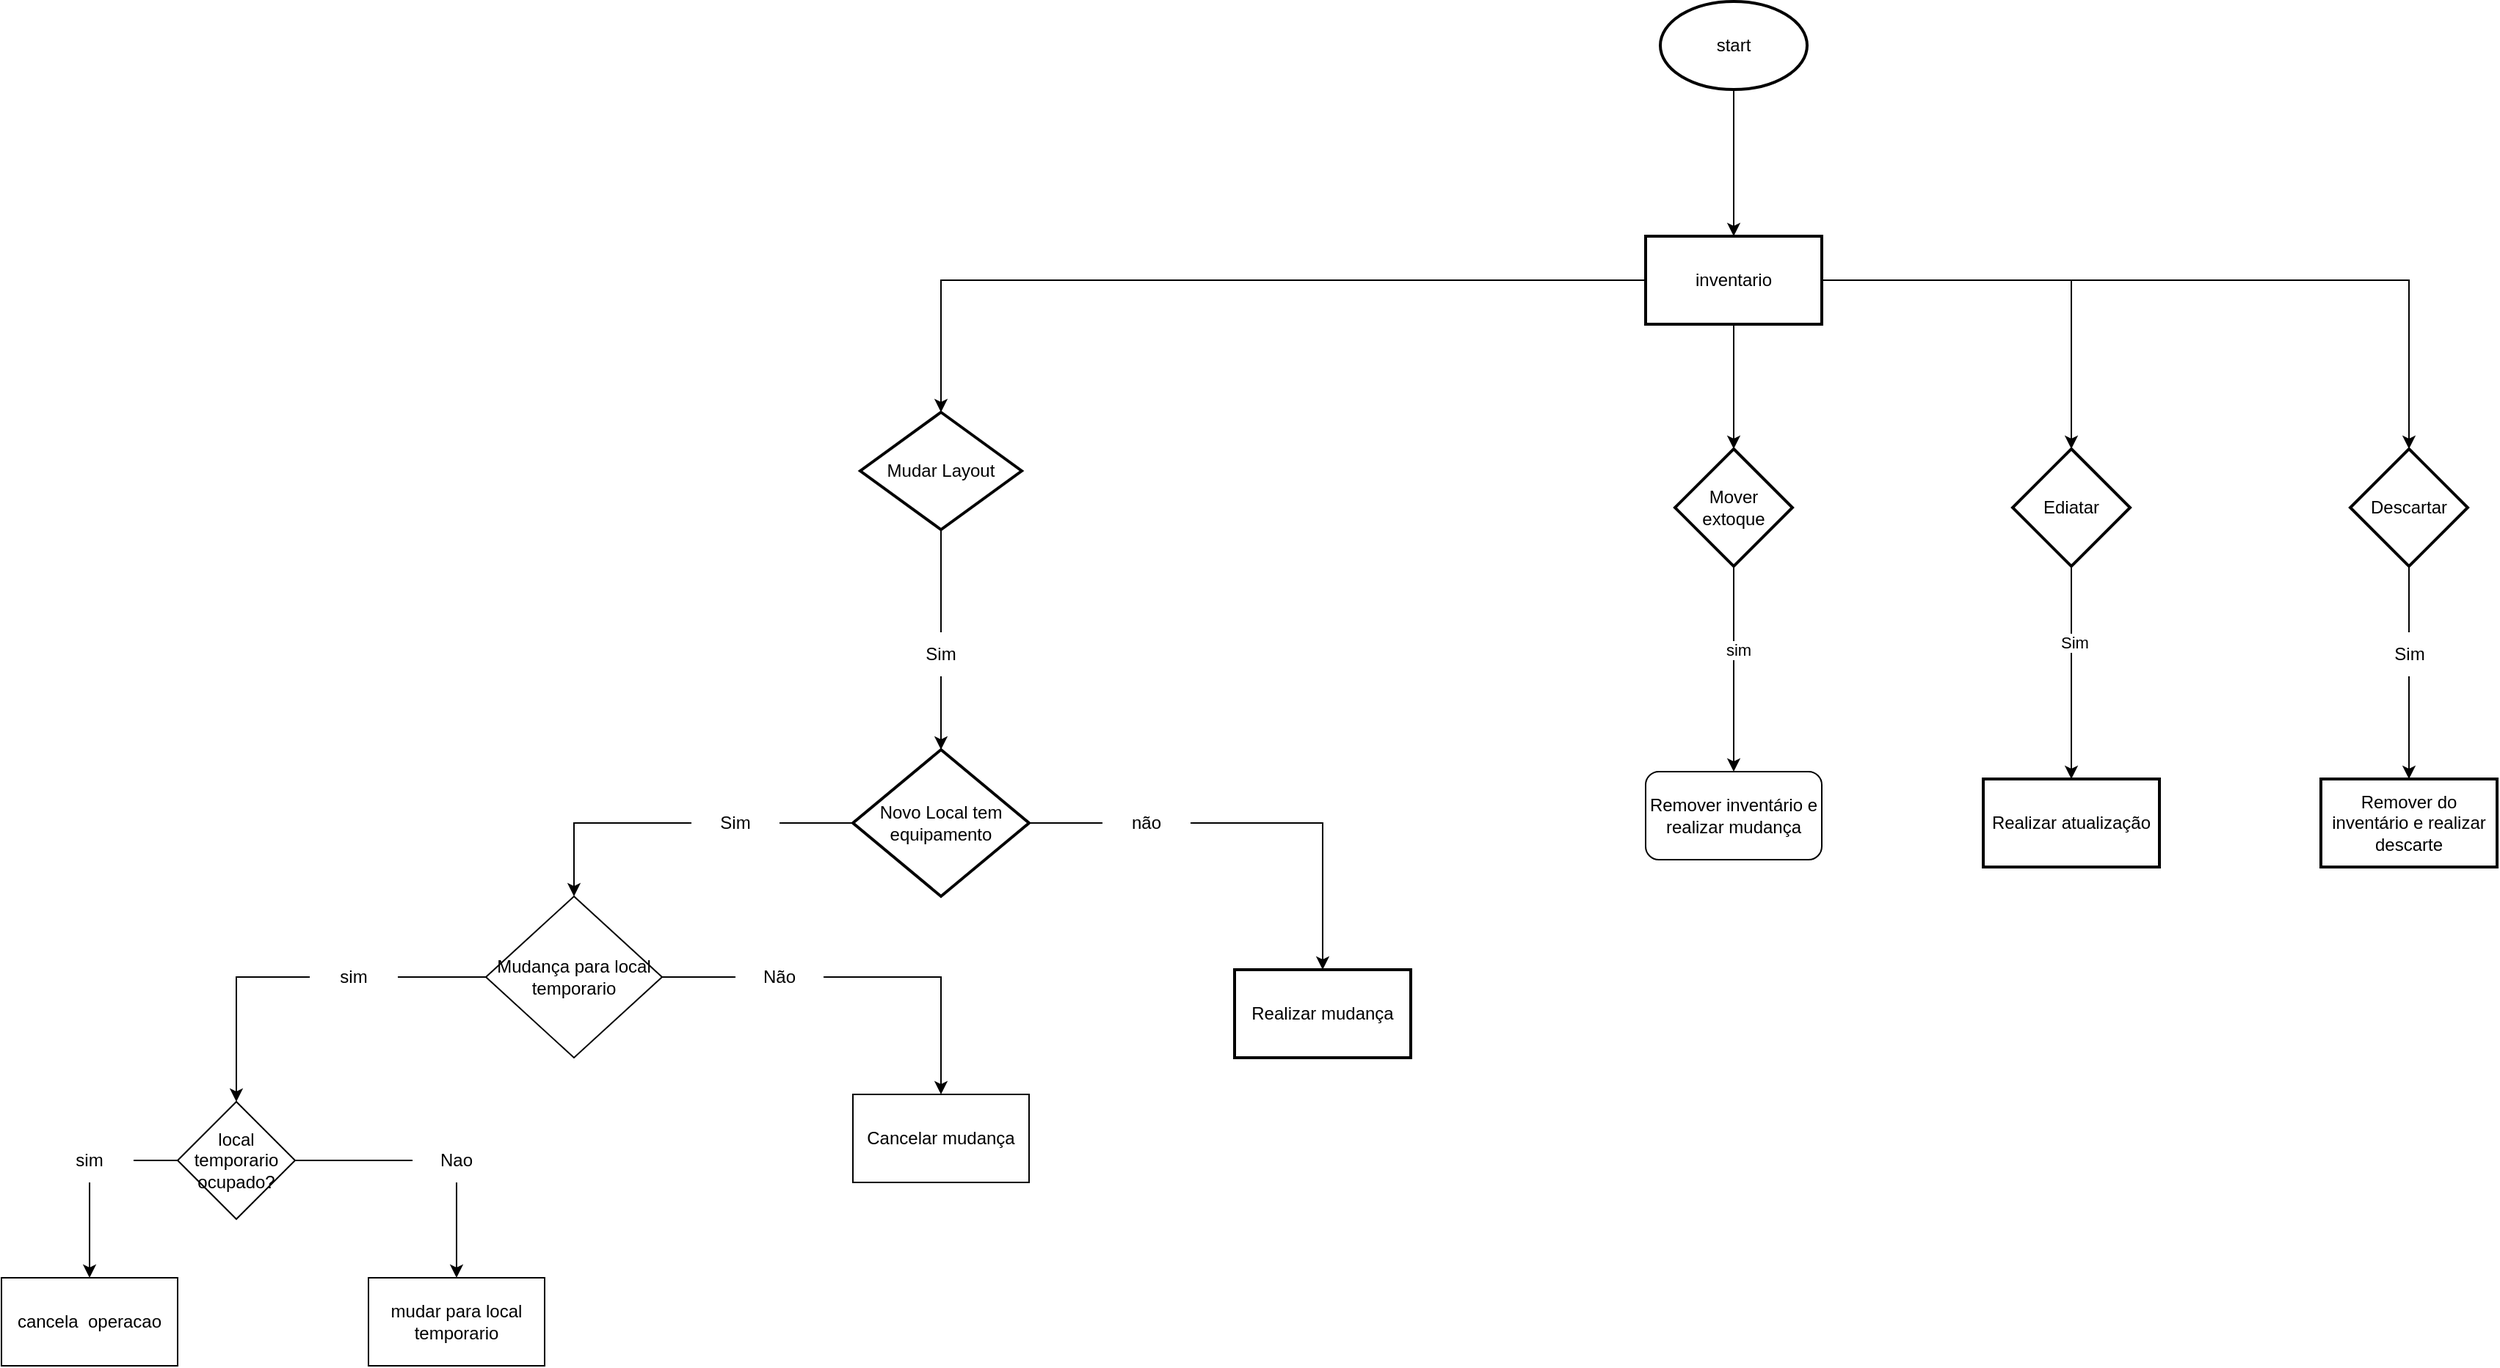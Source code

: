 <mxfile version="20.3.3" type="device"><diagram id="C5RBs43oDa-KdzZeNtuy" name="Page-1"><mxGraphModel dx="2249" dy="1955" grid="1" gridSize="10" guides="1" tooltips="1" connect="1" arrows="1" fold="1" page="1" pageScale="1" pageWidth="827" pageHeight="1169" math="0" shadow="0"><root><mxCell id="WIyWlLk6GJQsqaUBKTNV-0"/><mxCell id="WIyWlLk6GJQsqaUBKTNV-1" parent="WIyWlLk6GJQsqaUBKTNV-0"/><mxCell id="SKk5Sd4HOrPfBY3kJDcj-2" value="" style="edgeStyle=orthogonalEdgeStyle;rounded=0;orthogonalLoop=1;jettySize=auto;html=1;" edge="1" parent="WIyWlLk6GJQsqaUBKTNV-1" source="SKk5Sd4HOrPfBY3kJDcj-0" target="SKk5Sd4HOrPfBY3kJDcj-1"><mxGeometry relative="1" as="geometry"/></mxCell><mxCell id="SKk5Sd4HOrPfBY3kJDcj-0" value="start" style="strokeWidth=2;html=1;shape=mxgraph.flowchart.start_1;whiteSpace=wrap;" vertex="1" parent="WIyWlLk6GJQsqaUBKTNV-1"><mxGeometry x="550" y="-110" width="100" height="60" as="geometry"/></mxCell><mxCell id="SKk5Sd4HOrPfBY3kJDcj-4" value="" style="edgeStyle=orthogonalEdgeStyle;rounded=0;orthogonalLoop=1;jettySize=auto;html=1;" edge="1" parent="WIyWlLk6GJQsqaUBKTNV-1" source="SKk5Sd4HOrPfBY3kJDcj-1" target="SKk5Sd4HOrPfBY3kJDcj-3"><mxGeometry relative="1" as="geometry"/></mxCell><mxCell id="SKk5Sd4HOrPfBY3kJDcj-38" value="" style="edgeStyle=orthogonalEdgeStyle;rounded=0;orthogonalLoop=1;jettySize=auto;html=1;" edge="1" parent="WIyWlLk6GJQsqaUBKTNV-1" source="SKk5Sd4HOrPfBY3kJDcj-1" target="SKk5Sd4HOrPfBY3kJDcj-37"><mxGeometry relative="1" as="geometry"/></mxCell><mxCell id="SKk5Sd4HOrPfBY3kJDcj-44" value="" style="edgeStyle=orthogonalEdgeStyle;rounded=0;orthogonalLoop=1;jettySize=auto;html=1;entryX=0.5;entryY=0;entryDx=0;entryDy=0;" edge="1" parent="WIyWlLk6GJQsqaUBKTNV-1" source="SKk5Sd4HOrPfBY3kJDcj-1" target="SKk5Sd4HOrPfBY3kJDcj-43"><mxGeometry relative="1" as="geometry"><mxPoint x="830" y="190" as="targetPoint"/></mxGeometry></mxCell><mxCell id="SKk5Sd4HOrPfBY3kJDcj-49" value="" style="edgeStyle=orthogonalEdgeStyle;rounded=0;orthogonalLoop=1;jettySize=auto;html=1;" edge="1" parent="WIyWlLk6GJQsqaUBKTNV-1" source="SKk5Sd4HOrPfBY3kJDcj-1" target="SKk5Sd4HOrPfBY3kJDcj-48"><mxGeometry relative="1" as="geometry"/></mxCell><mxCell id="SKk5Sd4HOrPfBY3kJDcj-1" value="inventario" style="whiteSpace=wrap;html=1;strokeWidth=2;" vertex="1" parent="WIyWlLk6GJQsqaUBKTNV-1"><mxGeometry x="540" y="50" width="120" height="60" as="geometry"/></mxCell><mxCell id="SKk5Sd4HOrPfBY3kJDcj-8" value="" style="edgeStyle=orthogonalEdgeStyle;rounded=0;orthogonalLoop=1;jettySize=auto;html=1;startArrow=none;" edge="1" parent="WIyWlLk6GJQsqaUBKTNV-1" source="SKk5Sd4HOrPfBY3kJDcj-9" target="SKk5Sd4HOrPfBY3kJDcj-7"><mxGeometry relative="1" as="geometry"/></mxCell><mxCell id="SKk5Sd4HOrPfBY3kJDcj-3" value="Mudar Layout" style="rhombus;whiteSpace=wrap;html=1;strokeWidth=2;" vertex="1" parent="WIyWlLk6GJQsqaUBKTNV-1"><mxGeometry x="5" y="170" width="110" height="80" as="geometry"/></mxCell><mxCell id="SKk5Sd4HOrPfBY3kJDcj-12" value="" style="edgeStyle=orthogonalEdgeStyle;rounded=0;orthogonalLoop=1;jettySize=auto;html=1;startArrow=none;" edge="1" parent="WIyWlLk6GJQsqaUBKTNV-1" source="SKk5Sd4HOrPfBY3kJDcj-13" target="SKk5Sd4HOrPfBY3kJDcj-16"><mxGeometry relative="1" as="geometry"><mxPoint x="-200" y="525" as="targetPoint"/></mxGeometry></mxCell><mxCell id="SKk5Sd4HOrPfBY3kJDcj-30" value="" style="edgeStyle=orthogonalEdgeStyle;rounded=0;orthogonalLoop=1;jettySize=auto;html=1;startArrow=none;" edge="1" parent="WIyWlLk6GJQsqaUBKTNV-1" source="SKk5Sd4HOrPfBY3kJDcj-31" target="SKk5Sd4HOrPfBY3kJDcj-29"><mxGeometry relative="1" as="geometry"/></mxCell><mxCell id="SKk5Sd4HOrPfBY3kJDcj-7" value="Novo Local tem equipamento" style="rhombus;whiteSpace=wrap;html=1;strokeWidth=2;" vertex="1" parent="WIyWlLk6GJQsqaUBKTNV-1"><mxGeometry y="400" width="120" height="100" as="geometry"/></mxCell><mxCell id="SKk5Sd4HOrPfBY3kJDcj-9" value="Sim" style="text;html=1;strokeColor=none;fillColor=none;align=center;verticalAlign=middle;whiteSpace=wrap;rounded=0;" vertex="1" parent="WIyWlLk6GJQsqaUBKTNV-1"><mxGeometry x="30" y="320" width="60" height="30" as="geometry"/></mxCell><mxCell id="SKk5Sd4HOrPfBY3kJDcj-10" value="" style="edgeStyle=orthogonalEdgeStyle;rounded=0;orthogonalLoop=1;jettySize=auto;html=1;endArrow=none;" edge="1" parent="WIyWlLk6GJQsqaUBKTNV-1" source="SKk5Sd4HOrPfBY3kJDcj-3" target="SKk5Sd4HOrPfBY3kJDcj-9"><mxGeometry relative="1" as="geometry"><mxPoint x="275" y="350" as="sourcePoint"/><mxPoint x="120" y="430" as="targetPoint"/></mxGeometry></mxCell><mxCell id="SKk5Sd4HOrPfBY3kJDcj-13" value="Sim" style="text;html=1;strokeColor=none;fillColor=none;align=center;verticalAlign=middle;whiteSpace=wrap;rounded=0;" vertex="1" parent="WIyWlLk6GJQsqaUBKTNV-1"><mxGeometry x="-110" y="435" width="60" height="30" as="geometry"/></mxCell><mxCell id="SKk5Sd4HOrPfBY3kJDcj-14" value="" style="edgeStyle=orthogonalEdgeStyle;rounded=0;orthogonalLoop=1;jettySize=auto;html=1;endArrow=none;" edge="1" parent="WIyWlLk6GJQsqaUBKTNV-1" source="SKk5Sd4HOrPfBY3kJDcj-7" target="SKk5Sd4HOrPfBY3kJDcj-13"><mxGeometry relative="1" as="geometry"><mxPoint y="450" as="sourcePoint"/><mxPoint x="-150" y="560" as="targetPoint"/></mxGeometry></mxCell><mxCell id="SKk5Sd4HOrPfBY3kJDcj-18" value="" style="edgeStyle=orthogonalEdgeStyle;rounded=0;orthogonalLoop=1;jettySize=auto;html=1;startArrow=none;" edge="1" parent="WIyWlLk6GJQsqaUBKTNV-1" source="SKk5Sd4HOrPfBY3kJDcj-19" target="SKk5Sd4HOrPfBY3kJDcj-17"><mxGeometry relative="1" as="geometry"/></mxCell><mxCell id="SKk5Sd4HOrPfBY3kJDcj-34" value="" style="edgeStyle=orthogonalEdgeStyle;rounded=0;orthogonalLoop=1;jettySize=auto;html=1;startArrow=none;" edge="1" parent="WIyWlLk6GJQsqaUBKTNV-1" source="SKk5Sd4HOrPfBY3kJDcj-35" target="SKk5Sd4HOrPfBY3kJDcj-33"><mxGeometry relative="1" as="geometry"/></mxCell><mxCell id="SKk5Sd4HOrPfBY3kJDcj-16" value="Mudança para local temporario" style="rhombus;whiteSpace=wrap;html=1;" vertex="1" parent="WIyWlLk6GJQsqaUBKTNV-1"><mxGeometry x="-250" y="500" width="120" height="110" as="geometry"/></mxCell><mxCell id="SKk5Sd4HOrPfBY3kJDcj-22" value="" style="edgeStyle=orthogonalEdgeStyle;rounded=0;orthogonalLoop=1;jettySize=auto;html=1;startArrow=none;" edge="1" parent="WIyWlLk6GJQsqaUBKTNV-1" source="SKk5Sd4HOrPfBY3kJDcj-25" target="SKk5Sd4HOrPfBY3kJDcj-21"><mxGeometry relative="1" as="geometry"/></mxCell><mxCell id="SKk5Sd4HOrPfBY3kJDcj-24" value="" style="edgeStyle=orthogonalEdgeStyle;rounded=0;orthogonalLoop=1;jettySize=auto;html=1;startArrow=none;" edge="1" parent="WIyWlLk6GJQsqaUBKTNV-1" source="SKk5Sd4HOrPfBY3kJDcj-26" target="SKk5Sd4HOrPfBY3kJDcj-23"><mxGeometry relative="1" as="geometry"/></mxCell><mxCell id="SKk5Sd4HOrPfBY3kJDcj-17" value="local temporario ocupado?" style="rhombus;whiteSpace=wrap;html=1;" vertex="1" parent="WIyWlLk6GJQsqaUBKTNV-1"><mxGeometry x="-460" y="640" width="80" height="80" as="geometry"/></mxCell><mxCell id="SKk5Sd4HOrPfBY3kJDcj-19" value="sim" style="text;html=1;strokeColor=none;fillColor=none;align=center;verticalAlign=middle;whiteSpace=wrap;rounded=0;" vertex="1" parent="WIyWlLk6GJQsqaUBKTNV-1"><mxGeometry x="-370" y="540" width="60" height="30" as="geometry"/></mxCell><mxCell id="SKk5Sd4HOrPfBY3kJDcj-20" value="" style="edgeStyle=orthogonalEdgeStyle;rounded=0;orthogonalLoop=1;jettySize=auto;html=1;endArrow=none;" edge="1" parent="WIyWlLk6GJQsqaUBKTNV-1" source="SKk5Sd4HOrPfBY3kJDcj-16" target="SKk5Sd4HOrPfBY3kJDcj-19"><mxGeometry relative="1" as="geometry"><mxPoint x="-250" y="555" as="sourcePoint"/><mxPoint x="-420" y="640" as="targetPoint"/></mxGeometry></mxCell><mxCell id="SKk5Sd4HOrPfBY3kJDcj-21" value="mudar para local temporario" style="whiteSpace=wrap;html=1;" vertex="1" parent="WIyWlLk6GJQsqaUBKTNV-1"><mxGeometry x="-330" y="760" width="120" height="60" as="geometry"/></mxCell><mxCell id="SKk5Sd4HOrPfBY3kJDcj-23" value="cancela&amp;nbsp; operacao" style="whiteSpace=wrap;html=1;" vertex="1" parent="WIyWlLk6GJQsqaUBKTNV-1"><mxGeometry x="-580" y="760" width="120" height="60" as="geometry"/></mxCell><mxCell id="SKk5Sd4HOrPfBY3kJDcj-26" value="sim" style="text;html=1;strokeColor=none;fillColor=none;align=center;verticalAlign=middle;whiteSpace=wrap;rounded=0;" vertex="1" parent="WIyWlLk6GJQsqaUBKTNV-1"><mxGeometry x="-550" y="665" width="60" height="30" as="geometry"/></mxCell><mxCell id="SKk5Sd4HOrPfBY3kJDcj-27" value="" style="edgeStyle=orthogonalEdgeStyle;rounded=0;orthogonalLoop=1;jettySize=auto;html=1;endArrow=none;" edge="1" parent="WIyWlLk6GJQsqaUBKTNV-1" source="SKk5Sd4HOrPfBY3kJDcj-17" target="SKk5Sd4HOrPfBY3kJDcj-26"><mxGeometry relative="1" as="geometry"><mxPoint x="-460" y="680" as="sourcePoint"/><mxPoint x="-570" y="740" as="targetPoint"/></mxGeometry></mxCell><mxCell id="SKk5Sd4HOrPfBY3kJDcj-25" value="Nao" style="text;html=1;strokeColor=none;fillColor=none;align=center;verticalAlign=middle;whiteSpace=wrap;rounded=0;" vertex="1" parent="WIyWlLk6GJQsqaUBKTNV-1"><mxGeometry x="-300" y="665" width="60" height="30" as="geometry"/></mxCell><mxCell id="SKk5Sd4HOrPfBY3kJDcj-28" value="" style="edgeStyle=orthogonalEdgeStyle;rounded=0;orthogonalLoop=1;jettySize=auto;html=1;endArrow=none;" edge="1" parent="WIyWlLk6GJQsqaUBKTNV-1" source="SKk5Sd4HOrPfBY3kJDcj-17" target="SKk5Sd4HOrPfBY3kJDcj-25"><mxGeometry relative="1" as="geometry"><mxPoint x="-380" y="680" as="sourcePoint"/><mxPoint x="-180" y="740" as="targetPoint"/></mxGeometry></mxCell><mxCell id="SKk5Sd4HOrPfBY3kJDcj-29" value="Realizar mudança" style="whiteSpace=wrap;html=1;strokeWidth=2;" vertex="1" parent="WIyWlLk6GJQsqaUBKTNV-1"><mxGeometry x="260" y="550" width="120" height="60" as="geometry"/></mxCell><mxCell id="SKk5Sd4HOrPfBY3kJDcj-31" value="não" style="text;html=1;strokeColor=none;fillColor=none;align=center;verticalAlign=middle;whiteSpace=wrap;rounded=0;" vertex="1" parent="WIyWlLk6GJQsqaUBKTNV-1"><mxGeometry x="170" y="435" width="60" height="30" as="geometry"/></mxCell><mxCell id="SKk5Sd4HOrPfBY3kJDcj-32" value="" style="edgeStyle=orthogonalEdgeStyle;rounded=0;orthogonalLoop=1;jettySize=auto;html=1;endArrow=none;" edge="1" parent="WIyWlLk6GJQsqaUBKTNV-1" source="SKk5Sd4HOrPfBY3kJDcj-7" target="SKk5Sd4HOrPfBY3kJDcj-31"><mxGeometry relative="1" as="geometry"><mxPoint x="120" y="450" as="sourcePoint"/><mxPoint x="320" y="550" as="targetPoint"/></mxGeometry></mxCell><mxCell id="SKk5Sd4HOrPfBY3kJDcj-33" value="Cancelar mudança" style="whiteSpace=wrap;html=1;" vertex="1" parent="WIyWlLk6GJQsqaUBKTNV-1"><mxGeometry y="635" width="120" height="60" as="geometry"/></mxCell><mxCell id="SKk5Sd4HOrPfBY3kJDcj-35" value="Não" style="text;html=1;strokeColor=none;fillColor=none;align=center;verticalAlign=middle;whiteSpace=wrap;rounded=0;" vertex="1" parent="WIyWlLk6GJQsqaUBKTNV-1"><mxGeometry x="-80" y="540" width="60" height="30" as="geometry"/></mxCell><mxCell id="SKk5Sd4HOrPfBY3kJDcj-36" value="" style="edgeStyle=orthogonalEdgeStyle;rounded=0;orthogonalLoop=1;jettySize=auto;html=1;endArrow=none;" edge="1" parent="WIyWlLk6GJQsqaUBKTNV-1" source="SKk5Sd4HOrPfBY3kJDcj-16" target="SKk5Sd4HOrPfBY3kJDcj-35"><mxGeometry relative="1" as="geometry"><mxPoint x="-130" y="555" as="sourcePoint"/><mxPoint x="60" y="635" as="targetPoint"/></mxGeometry></mxCell><mxCell id="SKk5Sd4HOrPfBY3kJDcj-40" value="" style="edgeStyle=orthogonalEdgeStyle;rounded=0;orthogonalLoop=1;jettySize=auto;html=1;" edge="1" parent="WIyWlLk6GJQsqaUBKTNV-1" source="SKk5Sd4HOrPfBY3kJDcj-37" target="SKk5Sd4HOrPfBY3kJDcj-42"><mxGeometry relative="1" as="geometry"><mxPoint x="600" y="435" as="targetPoint"/></mxGeometry></mxCell><mxCell id="SKk5Sd4HOrPfBY3kJDcj-41" value="sim" style="edgeLabel;html=1;align=center;verticalAlign=middle;resizable=0;points=[];" vertex="1" connectable="0" parent="SKk5Sd4HOrPfBY3kJDcj-40"><mxGeometry x="-0.188" y="3" relative="1" as="geometry"><mxPoint as="offset"/></mxGeometry></mxCell><mxCell id="SKk5Sd4HOrPfBY3kJDcj-37" value="Mover extoque" style="rhombus;whiteSpace=wrap;html=1;strokeWidth=2;" vertex="1" parent="WIyWlLk6GJQsqaUBKTNV-1"><mxGeometry x="560" y="195" width="80" height="80" as="geometry"/></mxCell><mxCell id="SKk5Sd4HOrPfBY3kJDcj-42" value="Remover inventário e&lt;br&gt;realizar mudança" style="rounded=1;whiteSpace=wrap;html=1;" vertex="1" parent="WIyWlLk6GJQsqaUBKTNV-1"><mxGeometry x="540" y="415" width="120" height="60" as="geometry"/></mxCell><mxCell id="SKk5Sd4HOrPfBY3kJDcj-46" value="" style="edgeStyle=orthogonalEdgeStyle;rounded=0;orthogonalLoop=1;jettySize=auto;html=1;" edge="1" parent="WIyWlLk6GJQsqaUBKTNV-1" source="SKk5Sd4HOrPfBY3kJDcj-43" target="SKk5Sd4HOrPfBY3kJDcj-45"><mxGeometry relative="1" as="geometry"/></mxCell><mxCell id="SKk5Sd4HOrPfBY3kJDcj-47" value="Sim" style="edgeLabel;html=1;align=center;verticalAlign=middle;resizable=0;points=[];" vertex="1" connectable="0" parent="SKk5Sd4HOrPfBY3kJDcj-46"><mxGeometry x="-0.289" y="2" relative="1" as="geometry"><mxPoint as="offset"/></mxGeometry></mxCell><mxCell id="SKk5Sd4HOrPfBY3kJDcj-43" value="Ediatar" style="rhombus;whiteSpace=wrap;html=1;strokeWidth=2;" vertex="1" parent="WIyWlLk6GJQsqaUBKTNV-1"><mxGeometry x="790" y="195" width="80" height="80" as="geometry"/></mxCell><mxCell id="SKk5Sd4HOrPfBY3kJDcj-45" value="Realizar atualização" style="whiteSpace=wrap;html=1;strokeWidth=2;" vertex="1" parent="WIyWlLk6GJQsqaUBKTNV-1"><mxGeometry x="770" y="420" width="120" height="60" as="geometry"/></mxCell><mxCell id="SKk5Sd4HOrPfBY3kJDcj-51" value="" style="edgeStyle=orthogonalEdgeStyle;rounded=0;orthogonalLoop=1;jettySize=auto;html=1;startArrow=none;" edge="1" parent="WIyWlLk6GJQsqaUBKTNV-1" source="SKk5Sd4HOrPfBY3kJDcj-52" target="SKk5Sd4HOrPfBY3kJDcj-50"><mxGeometry relative="1" as="geometry"/></mxCell><mxCell id="SKk5Sd4HOrPfBY3kJDcj-48" value="Descartar" style="rhombus;whiteSpace=wrap;html=1;strokeWidth=2;" vertex="1" parent="WIyWlLk6GJQsqaUBKTNV-1"><mxGeometry x="1020" y="195" width="80" height="80" as="geometry"/></mxCell><mxCell id="SKk5Sd4HOrPfBY3kJDcj-50" value="Remover do inventário e realizar descarte" style="whiteSpace=wrap;html=1;strokeWidth=2;" vertex="1" parent="WIyWlLk6GJQsqaUBKTNV-1"><mxGeometry x="1000" y="420" width="120" height="60" as="geometry"/></mxCell><mxCell id="SKk5Sd4HOrPfBY3kJDcj-52" value="Sim" style="text;html=1;align=center;verticalAlign=middle;resizable=0;points=[];autosize=1;strokeColor=none;fillColor=none;" vertex="1" parent="WIyWlLk6GJQsqaUBKTNV-1"><mxGeometry x="1040" y="320" width="40" height="30" as="geometry"/></mxCell><mxCell id="SKk5Sd4HOrPfBY3kJDcj-53" value="" style="edgeStyle=orthogonalEdgeStyle;rounded=0;orthogonalLoop=1;jettySize=auto;html=1;endArrow=none;" edge="1" parent="WIyWlLk6GJQsqaUBKTNV-1" source="SKk5Sd4HOrPfBY3kJDcj-48" target="SKk5Sd4HOrPfBY3kJDcj-52"><mxGeometry relative="1" as="geometry"><mxPoint x="1060" y="275" as="sourcePoint"/><mxPoint x="1060" y="420" as="targetPoint"/></mxGeometry></mxCell></root></mxGraphModel></diagram></mxfile>